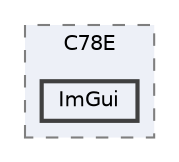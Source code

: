 digraph "C:/dev/c-cpp/C78Engine/C78Engine/src/C78E/ImGui"
{
 // LATEX_PDF_SIZE
  bgcolor="transparent";
  edge [fontname=Helvetica,fontsize=10,labelfontname=Helvetica,labelfontsize=10];
  node [fontname=Helvetica,fontsize=10,shape=box,height=0.2,width=0.4];
  compound=true
  subgraph clusterdir_8ebace0e1f45e7ba10ddb999631a377f {
    graph [ bgcolor="#edf0f7", pencolor="grey50", label="C78E", fontname=Helvetica,fontsize=10 style="filled,dashed", URL="dir_8ebace0e1f45e7ba10ddb999631a377f.html",tooltip=""]
  dir_ca2e3505b6eace05b17f44a855daae23 [label="ImGui", fillcolor="#edf0f7", color="grey25", style="filled,bold", URL="dir_ca2e3505b6eace05b17f44a855daae23.html",tooltip=""];
  }
}
